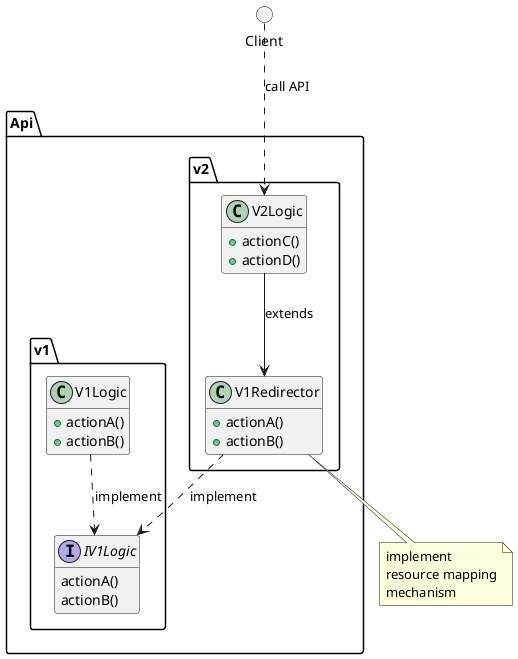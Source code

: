 @startuml endpoint_redirection_extended_class

hide empty members

circle Client

package Api {

    package v1 {
        interface IV1Logic {
            actionA()
            actionB()
        }
        class V1Logic{
            +actionA()
            +actionB()
        }
    }

    package v2 {
        class V1Redirector {
            +actionA()
            +actionB()
        }
        class V2Logic {
            +actionC()
            +actionD()
        }
    }
}

V1Logic ..> IV1Logic : implement
V1Redirector ..> IV1Logic : implement
V2Logic --> V1Redirector : extends

note bottom of V1Redirector
    implement
    resource mapping
    mechanism
endnote

Client ..> V2Logic : call API

@enduml